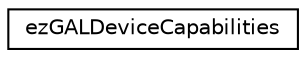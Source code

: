 digraph "Graphical Class Hierarchy"
{
 // LATEX_PDF_SIZE
  edge [fontname="Helvetica",fontsize="10",labelfontname="Helvetica",labelfontsize="10"];
  node [fontname="Helvetica",fontsize="10",shape=record];
  rankdir="LR";
  Node0 [label="ezGALDeviceCapabilities",height=0.2,width=0.4,color="black", fillcolor="white", style="filled",URL="$dc/d6c/structez_g_a_l_device_capabilities.htm",tooltip="This struct holds information about the rendering device capabilities (e.g. what shader stages are su..."];
}

